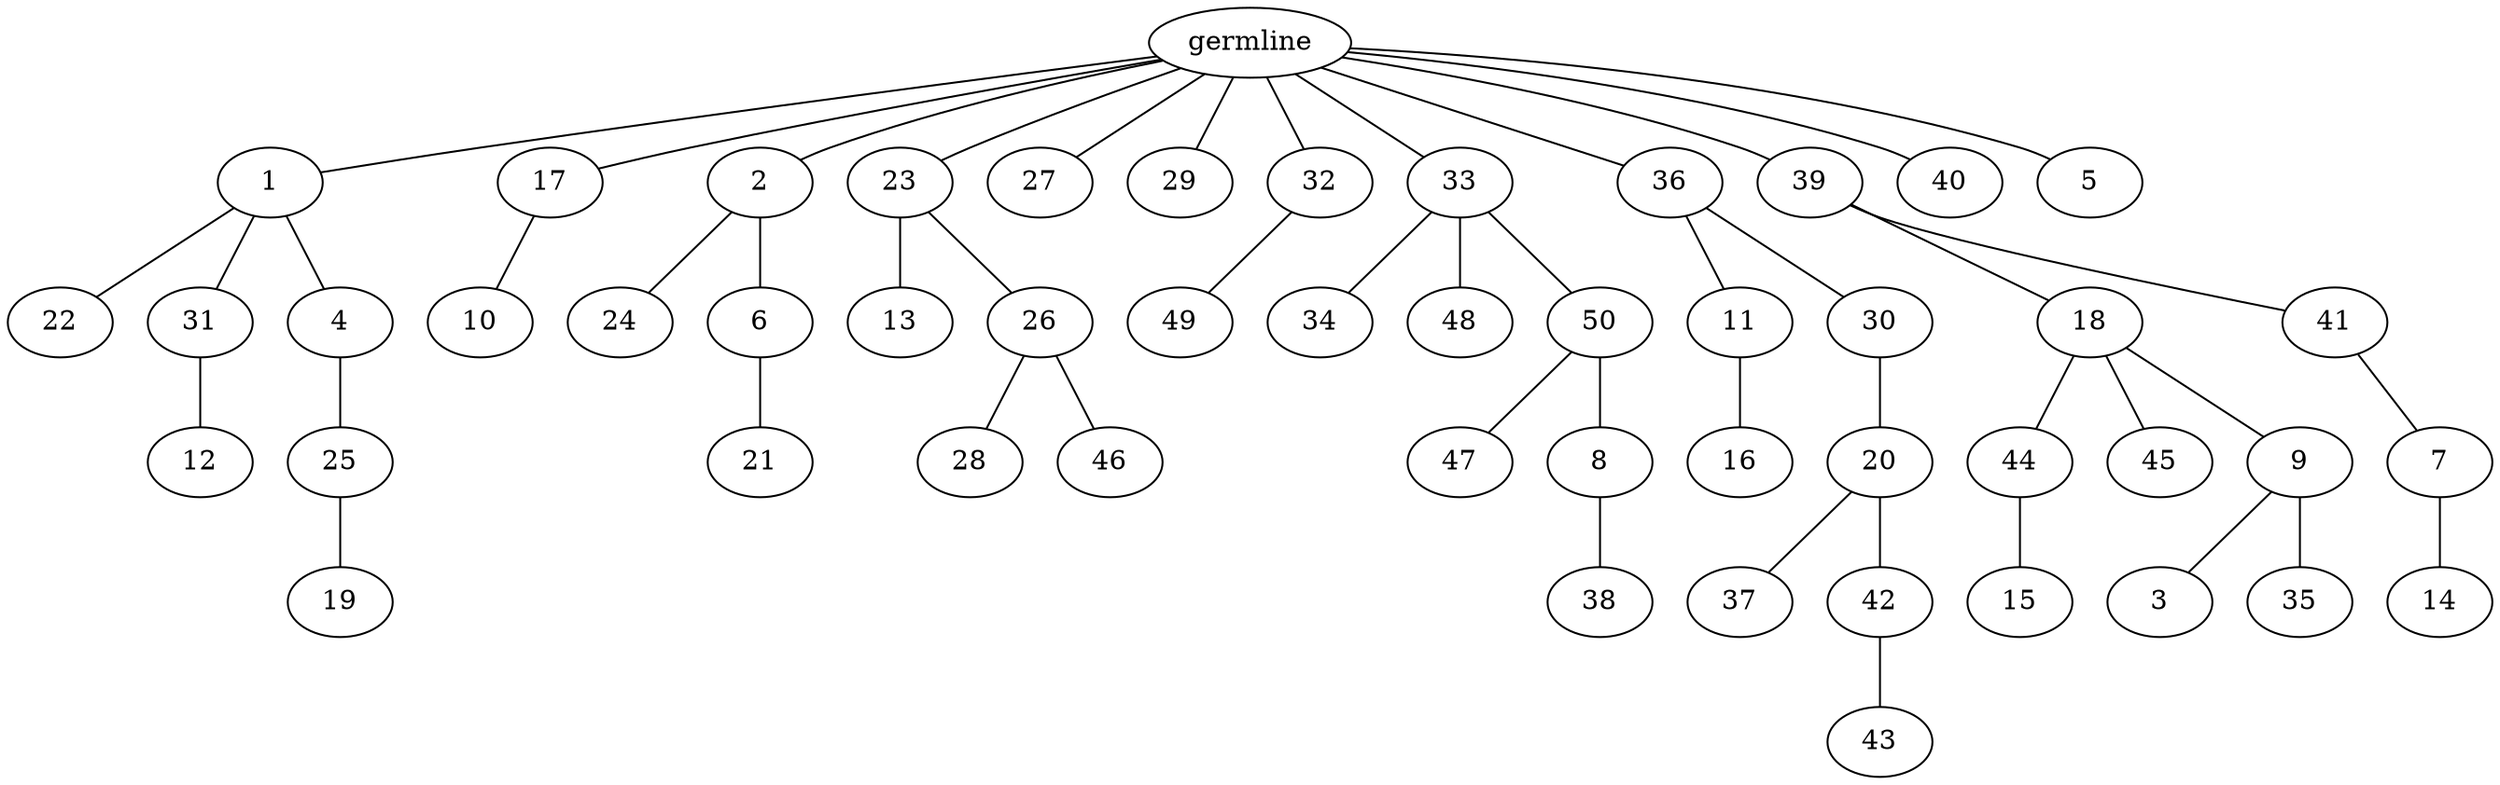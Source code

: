 graph tree {
    "139829572071088" [label="germline"];
    "139829560641664" [label="1"];
    "139829560642864" [label="22"];
    "139829560642288" [label="31"];
    "139829560640800" [label="12"];
    "139829560642912" [label="4"];
    "139829560643152" [label="25"];
    "139829560641376" [label="19"];
    "139829560639648" [label="17"];
    "139829560643104" [label="10"];
    "139829560642528" [label="2"];
    "139829560643008" [label="24"];
    "139829560639552" [label="6"];
    "139829560643440" [label="21"];
    "139829560642144" [label="23"];
    "139829560641088" [label="13"];
    "139829560642960" [label="26"];
    "139829560642720" [label="28"];
    "139829560641760" [label="46"];
    "139829560641904" [label="27"];
    "139829560640896" [label="29"];
    "139829560639888" [label="32"];
    "139829560639744" [label="49"];
    "139829560642240" [label="33"];
    "139829558025904" [label="34"];
    "139829558025760" [label="48"];
    "139829558025952" [label="50"];
    "139829558024224" [label="47"];
    "139829558026192" [label="8"];
    "139829558022592" [label="38"];
    "139829560640704" [label="36"];
    "139829558024656" [label="11"];
    "139829558025616" [label="16"];
    "139829558023696" [label="30"];
    "139829558026144" [label="20"];
    "139829558023072" [label="37"];
    "139829558022208" [label="42"];
    "139829558023792" [label="43"];
    "139829558024944" [label="39"];
    "139829558025856" [label="18"];
    "139829558025280" [label="44"];
    "139829566470800" [label="15"];
    "139829558025136" [label="45"];
    "139829558024032" [label="9"];
    "139829558024608" [label="3"];
    "139829558023984" [label="35"];
    "139829558022928" [label="41"];
    "139829558025040" [label="7"];
    "139829558022544" [label="14"];
    "139829558022304" [label="40"];
    "139829558023744" [label="5"];
    "139829572071088" -- "139829560641664";
    "139829572071088" -- "139829560639648";
    "139829572071088" -- "139829560642528";
    "139829572071088" -- "139829560642144";
    "139829572071088" -- "139829560641904";
    "139829572071088" -- "139829560640896";
    "139829572071088" -- "139829560639888";
    "139829572071088" -- "139829560642240";
    "139829572071088" -- "139829560640704";
    "139829572071088" -- "139829558024944";
    "139829572071088" -- "139829558022304";
    "139829572071088" -- "139829558023744";
    "139829560641664" -- "139829560642864";
    "139829560641664" -- "139829560642288";
    "139829560641664" -- "139829560642912";
    "139829560642288" -- "139829560640800";
    "139829560642912" -- "139829560643152";
    "139829560643152" -- "139829560641376";
    "139829560639648" -- "139829560643104";
    "139829560642528" -- "139829560643008";
    "139829560642528" -- "139829560639552";
    "139829560639552" -- "139829560643440";
    "139829560642144" -- "139829560641088";
    "139829560642144" -- "139829560642960";
    "139829560642960" -- "139829560642720";
    "139829560642960" -- "139829560641760";
    "139829560639888" -- "139829560639744";
    "139829560642240" -- "139829558025904";
    "139829560642240" -- "139829558025760";
    "139829560642240" -- "139829558025952";
    "139829558025952" -- "139829558024224";
    "139829558025952" -- "139829558026192";
    "139829558026192" -- "139829558022592";
    "139829560640704" -- "139829558024656";
    "139829560640704" -- "139829558023696";
    "139829558024656" -- "139829558025616";
    "139829558023696" -- "139829558026144";
    "139829558026144" -- "139829558023072";
    "139829558026144" -- "139829558022208";
    "139829558022208" -- "139829558023792";
    "139829558024944" -- "139829558025856";
    "139829558024944" -- "139829558022928";
    "139829558025856" -- "139829558025280";
    "139829558025856" -- "139829558025136";
    "139829558025856" -- "139829558024032";
    "139829558025280" -- "139829566470800";
    "139829558024032" -- "139829558024608";
    "139829558024032" -- "139829558023984";
    "139829558022928" -- "139829558025040";
    "139829558025040" -- "139829558022544";
}
